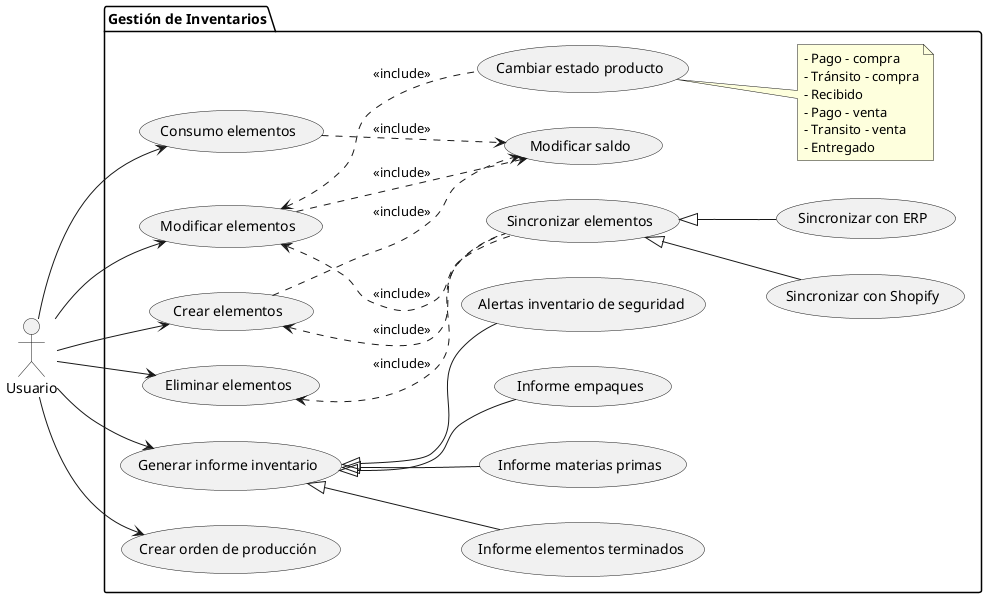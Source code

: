 @startuml use_case_inventarios_mejorado
left to right direction

' --- Definición de Actores ---
actor "Usuario" as User

package "Gestión de Inventarios" {

    ' --- Casos de Uso Base ---
    (Crear elementos) as UC_Create
    (Modificar elementos) as UC_Modify
    (Eliminar elementos) as UC_Delete
    (Consumo elementos) as UC_Consume

    ' --- Casos de Uso de Inclusión (Funcionalidad Requerida) ---
    (Modificar saldo) as UC_AdjustStock

    ' --- Casos de Uso de Extensión (Funcionalidad Opcional) ---
    (Sincronizar elementos) as UC_Sync
    (Cambiar estado producto) as UC_ChangeStatus
    note right of UC_ChangeStatus
        - Pago - compra
        - Tránsito - compra
        - Recibido
        - Pago - venta
        - Transito - venta
        - Entregado
    end note

    ' --- Casos de Uso de Informes (Agrupados por Generalización) ---
    (Generar informe inventario) as UC_Report
    (Informe elementos terminados) as UC_ReportFinished
    (Informe materias primas) as UC_ReportRaw
    (Informe empaques) as UC_ReportPackaging
    (Alertas inventario de seguridad) as UC_ReportAlerts

    ' --- Casos de Uso de Producción ---
    (Crear orden de producción) as UC_ManagePO


    (Sincronizar con ERP) as UC_SyncERP
    (Sincronizar con Shopify) as UC_SyncShopify
}

' --- Relaciones del Actor ---
User --> UC_Create
User --> UC_Modify
User --> UC_Delete
User --> UC_Report
User --> UC_ManagePO
User --> UC_Consume

' --- Relaciones <<include>> (Obligatorias) ---
UC_Create ..> UC_AdjustStock : <<include>>
UC_Modify ..> UC_AdjustStock : <<include>>
UC_Consume ..> UC_AdjustStock : <<include>>

' --- Relaciones <<extend>> (Opcionales) ---
UC_Create <.. UC_Sync : <<include>>
UC_Modify <.. UC_Sync : <<include>>
UC_Delete <.. UC_Sync : <<include>>
UC_Modify <.. UC_ChangeStatus : <<include>>

' --- Relaciones de Generalización (Tipos de...) ---
UC_Report <|-- UC_ReportFinished
UC_Report <|-- UC_ReportRaw
UC_Report <|-- UC_ReportPackaging
UC_Report <|-- UC_ReportAlerts

' --- Detalle de Sincronización (Generalización) ---
UC_Sync <|-- UC_SyncERP
UC_Sync <|-- UC_SyncShopify

@enduml